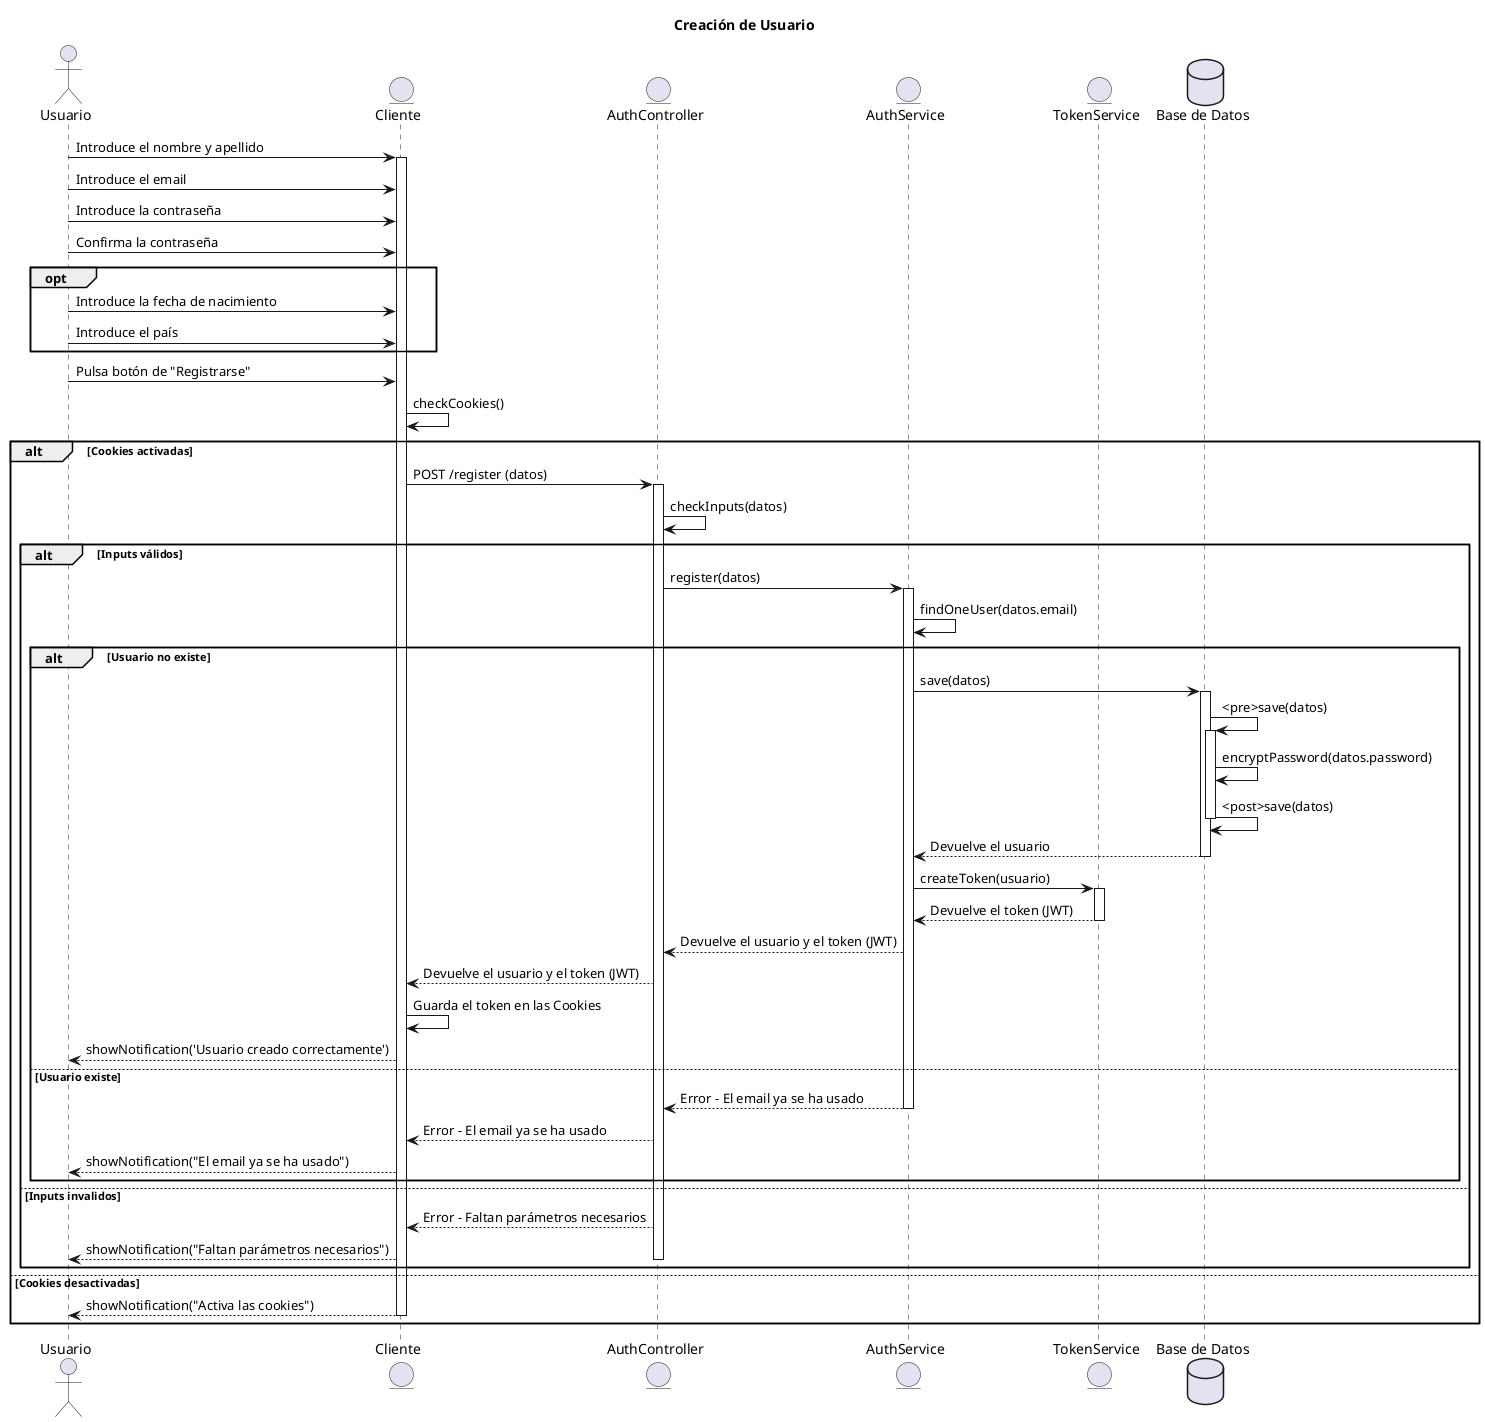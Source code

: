 @startuml
title Creación de Usuario 

actor Usuario

entity "Cliente" as Client
entity "AuthController" as Controller
entity "AuthService" as Service
entity "TokenService" as TokenService
database "Base de Datos" as DB

Usuario -> Client : Introduce el nombre y apellido
activate Client
Usuario -> Client : Introduce el email
Usuario -> Client : Introduce la contraseña
Usuario -> Client : Confirma la contraseña
opt
    Usuario -> Client : Introduce la fecha de nacimiento
    Usuario -> Client : Introduce el país
end
Usuario -> Client : Pulsa botón de "Registrarse"
Client -> Client : checkCookies()
alt Cookies activadas
    Client -> Controller : POST /register (datos)
    activate Controller
    Controller -> Controller: checkInputs(datos)
    alt Inputs válidos
        Controller -> Service : register(datos)
        activate Service
        Service -> Service : findOneUser(datos.email)
        alt Usuario no existe
            Service -> DB : save(datos)
            activate DB
            DB -> DB : <pre>save(datos)
            activate DB
            DB -> DB : encryptPassword(datos.password)
            DB -> DB : <post>save(datos)
            deactivate
            ' alt Lanza excepción
            '     DB --> Service : Error desconocido
            '     Service --> Controller : Error desconocido
            '     Controller --> Client : Error desconocido
            '     Client --> Usuario : showNotification("Error desconocido")
            ' else Usuario creado
            DB --> Service : Devuelve el usuario
            deactivate DB
            Service-> TokenService : createToken(usuario)
            activate TokenService
            TokenService --> Service : Devuelve el token (JWT)
            deactivate TokenService
            Service --> Controller: Devuelve el usuario y el token (JWT)
            Controller --> Client: Devuelve el usuario y el token (JWT)
            Client -> Client: Guarda el token en las Cookies
            Client --> Usuario: showNotification('Usuario creado correctamente')
            ' end
        else Usuario existe
            Service --> Controller : Error - El email ya se ha usado
            deactivate Service
            Controller --> Client : Error - El email ya se ha usado
            Client --> Usuario : showNotification("El email ya se ha usado")
        end
    else Inputs invalidos
        Controller --> Client :Error - Faltan parámetros necesarios
        Client --> Usuario : showNotification("Faltan parámetros necesarios")
        deactivate Controller
    end
else Cookies desactivadas
    Client --> Usuario : showNotification("Activa las cookies")
    deactivate Client
end

@enduml